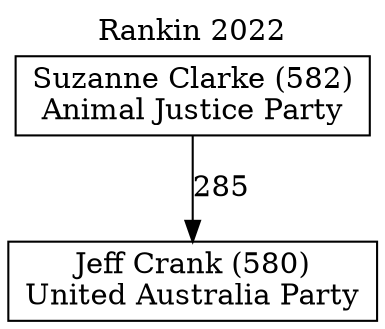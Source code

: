 // House preference flow
digraph "Jeff Crank (580)_Rankin_2022" {
	graph [label="Rankin 2022" labelloc=t mclimit=10]
	node [shape=box]
	"Jeff Crank (580)" [label="Jeff Crank (580)
United Australia Party"]
	"Suzanne Clarke (582)" [label="Suzanne Clarke (582)
Animal Justice Party"]
	"Suzanne Clarke (582)" -> "Jeff Crank (580)" [label=285]
}
